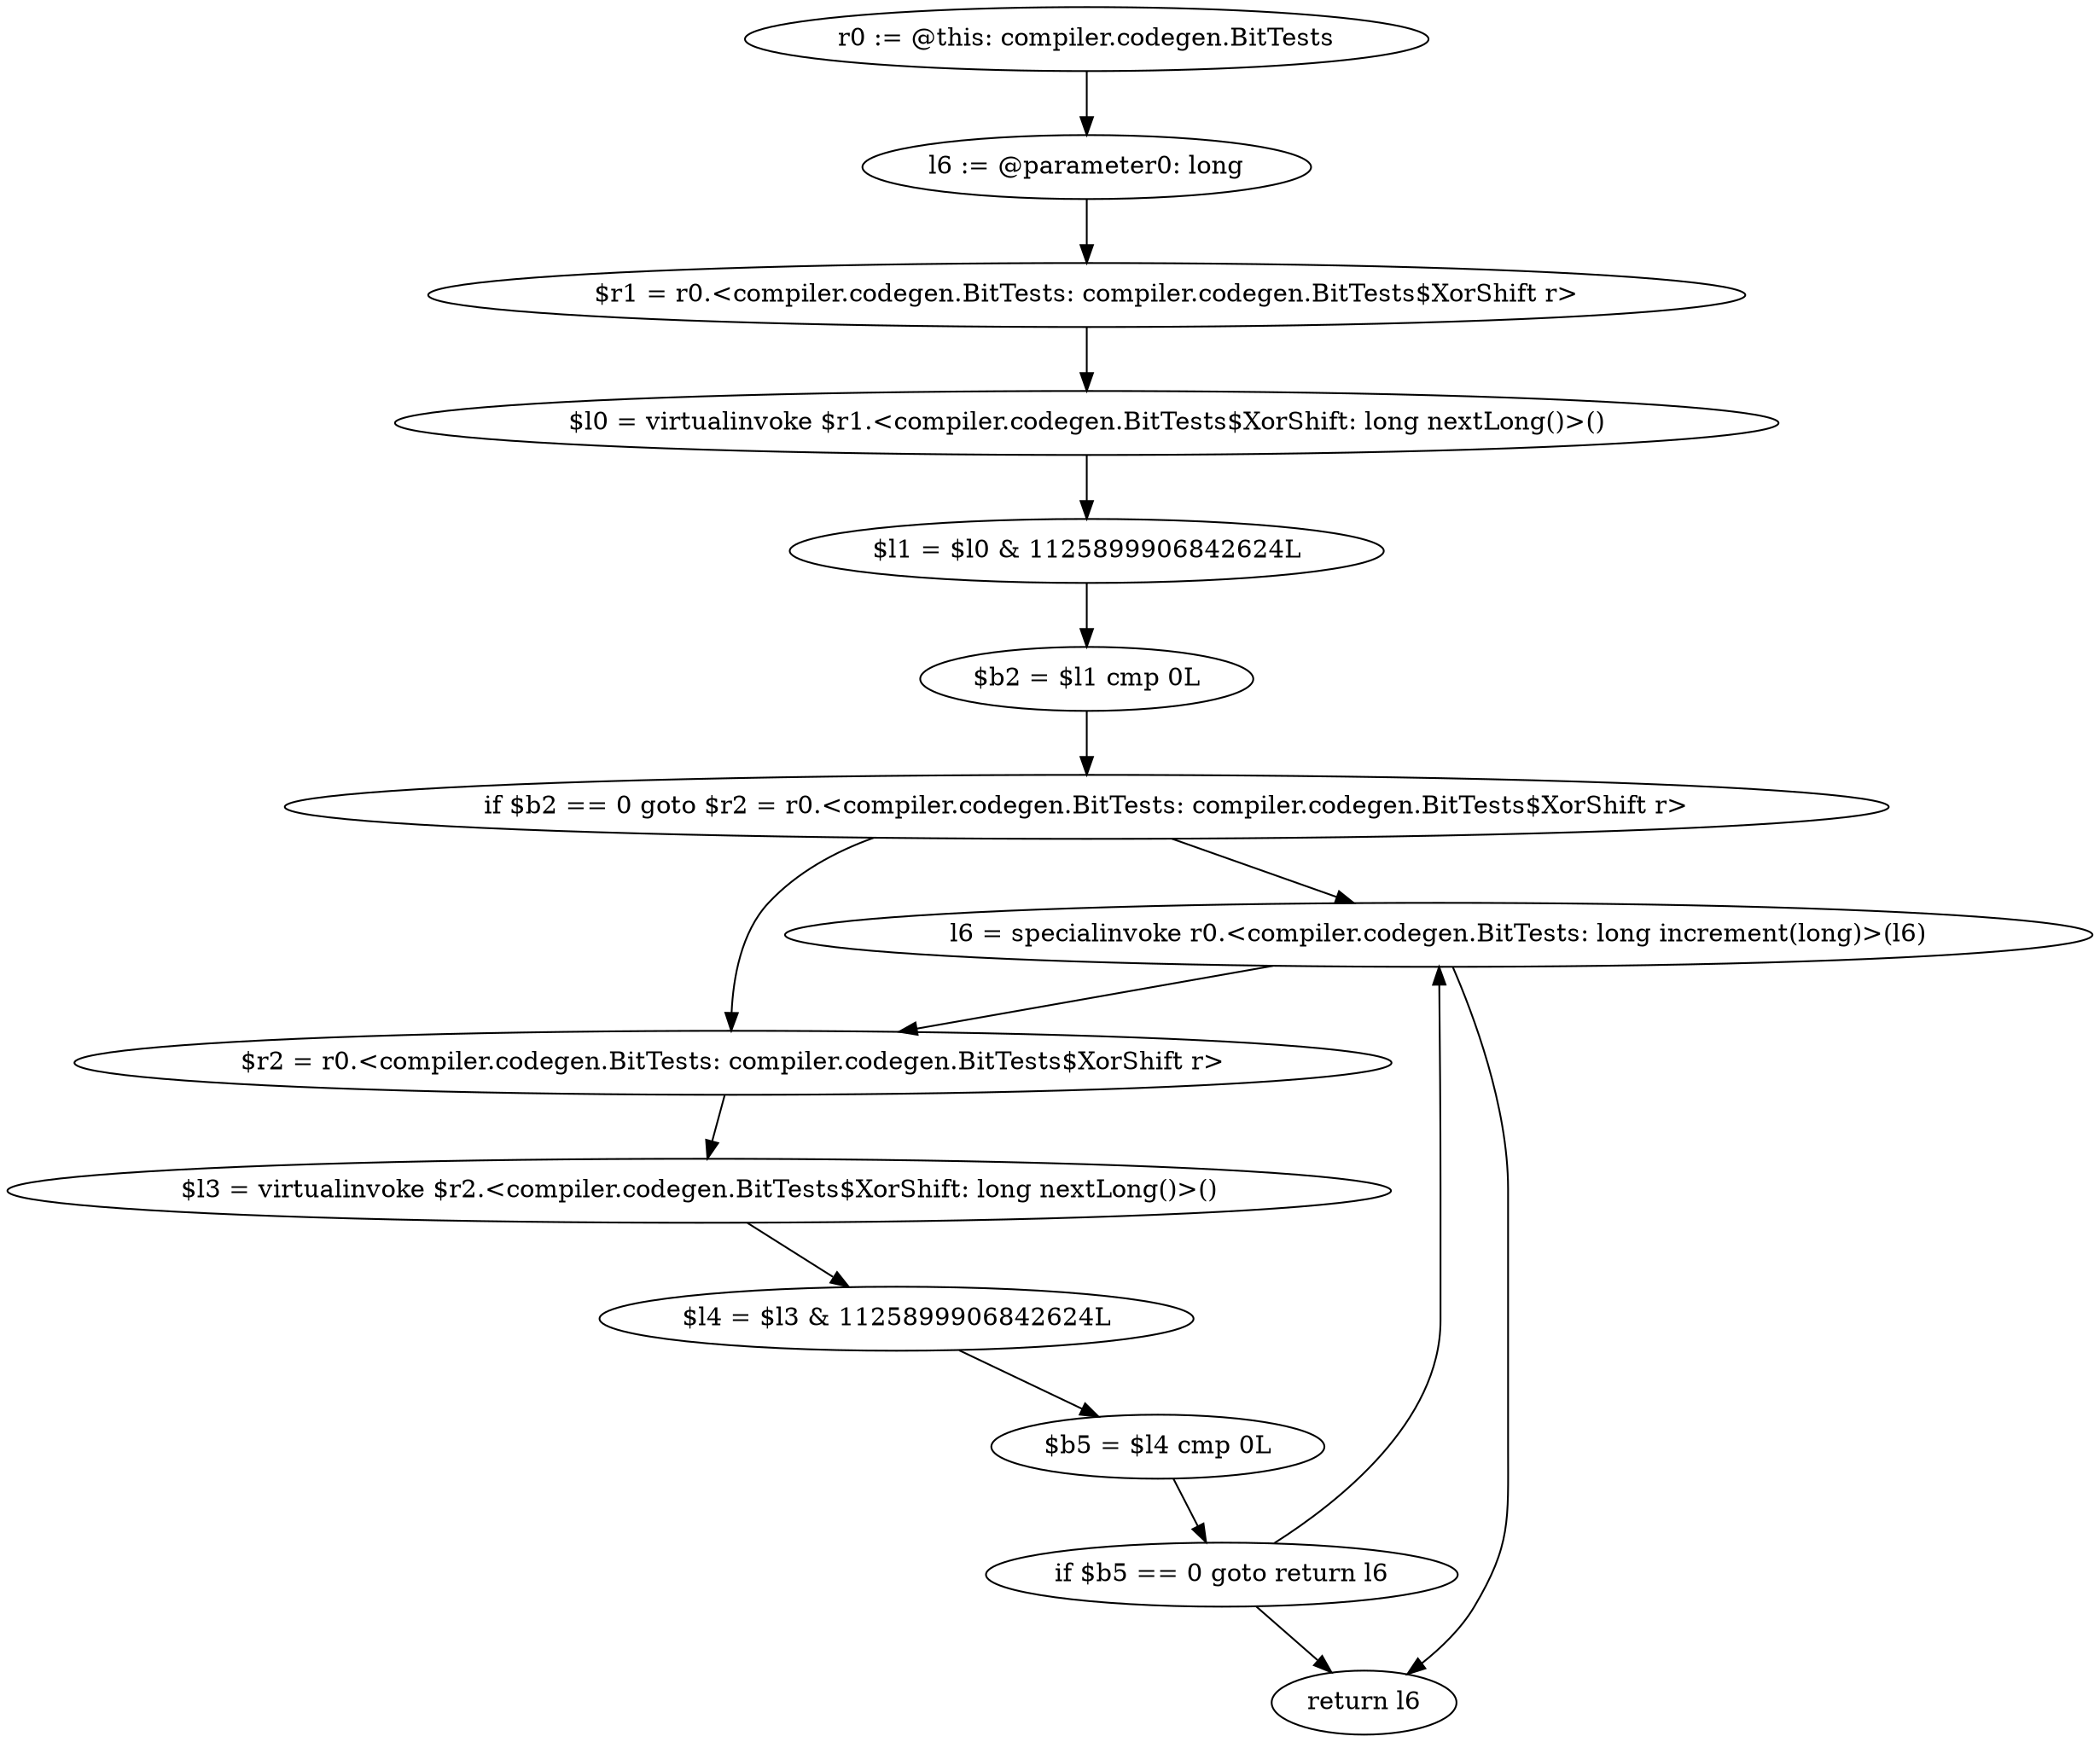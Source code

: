 digraph "unitGraph" {
    "r0 := @this: compiler.codegen.BitTests"
    "l6 := @parameter0: long"
    "$r1 = r0.<compiler.codegen.BitTests: compiler.codegen.BitTests$XorShift r>"
    "$l0 = virtualinvoke $r1.<compiler.codegen.BitTests$XorShift: long nextLong()>()"
    "$l1 = $l0 & 1125899906842624L"
    "$b2 = $l1 cmp 0L"
    "if $b2 == 0 goto $r2 = r0.<compiler.codegen.BitTests: compiler.codegen.BitTests$XorShift r>"
    "l6 = specialinvoke r0.<compiler.codegen.BitTests: long increment(long)>(l6)"
    "$r2 = r0.<compiler.codegen.BitTests: compiler.codegen.BitTests$XorShift r>"
    "$l3 = virtualinvoke $r2.<compiler.codegen.BitTests$XorShift: long nextLong()>()"
    "$l4 = $l3 & 1125899906842624L"
    "$b5 = $l4 cmp 0L"
    "if $b5 == 0 goto return l6"
    "return l6"
    "r0 := @this: compiler.codegen.BitTests"->"l6 := @parameter0: long";
    "l6 := @parameter0: long"->"$r1 = r0.<compiler.codegen.BitTests: compiler.codegen.BitTests$XorShift r>";
    "$r1 = r0.<compiler.codegen.BitTests: compiler.codegen.BitTests$XorShift r>"->"$l0 = virtualinvoke $r1.<compiler.codegen.BitTests$XorShift: long nextLong()>()";
    "$l0 = virtualinvoke $r1.<compiler.codegen.BitTests$XorShift: long nextLong()>()"->"$l1 = $l0 & 1125899906842624L";
    "$l1 = $l0 & 1125899906842624L"->"$b2 = $l1 cmp 0L";
    "$b2 = $l1 cmp 0L"->"if $b2 == 0 goto $r2 = r0.<compiler.codegen.BitTests: compiler.codegen.BitTests$XorShift r>";
    "if $b2 == 0 goto $r2 = r0.<compiler.codegen.BitTests: compiler.codegen.BitTests$XorShift r>"->"l6 = specialinvoke r0.<compiler.codegen.BitTests: long increment(long)>(l6)";
    "if $b2 == 0 goto $r2 = r0.<compiler.codegen.BitTests: compiler.codegen.BitTests$XorShift r>"->"$r2 = r0.<compiler.codegen.BitTests: compiler.codegen.BitTests$XorShift r>";
    "l6 = specialinvoke r0.<compiler.codegen.BitTests: long increment(long)>(l6)"->"$r2 = r0.<compiler.codegen.BitTests: compiler.codegen.BitTests$XorShift r>";
    "$r2 = r0.<compiler.codegen.BitTests: compiler.codegen.BitTests$XorShift r>"->"$l3 = virtualinvoke $r2.<compiler.codegen.BitTests$XorShift: long nextLong()>()";
    "$l3 = virtualinvoke $r2.<compiler.codegen.BitTests$XorShift: long nextLong()>()"->"$l4 = $l3 & 1125899906842624L";
    "$l4 = $l3 & 1125899906842624L"->"$b5 = $l4 cmp 0L";
    "$b5 = $l4 cmp 0L"->"if $b5 == 0 goto return l6";
    "if $b5 == 0 goto return l6"->"l6 = specialinvoke r0.<compiler.codegen.BitTests: long increment(long)>(l6)";
    "if $b5 == 0 goto return l6"->"return l6";
    "l6 = specialinvoke r0.<compiler.codegen.BitTests: long increment(long)>(l6)"->"return l6";
}
